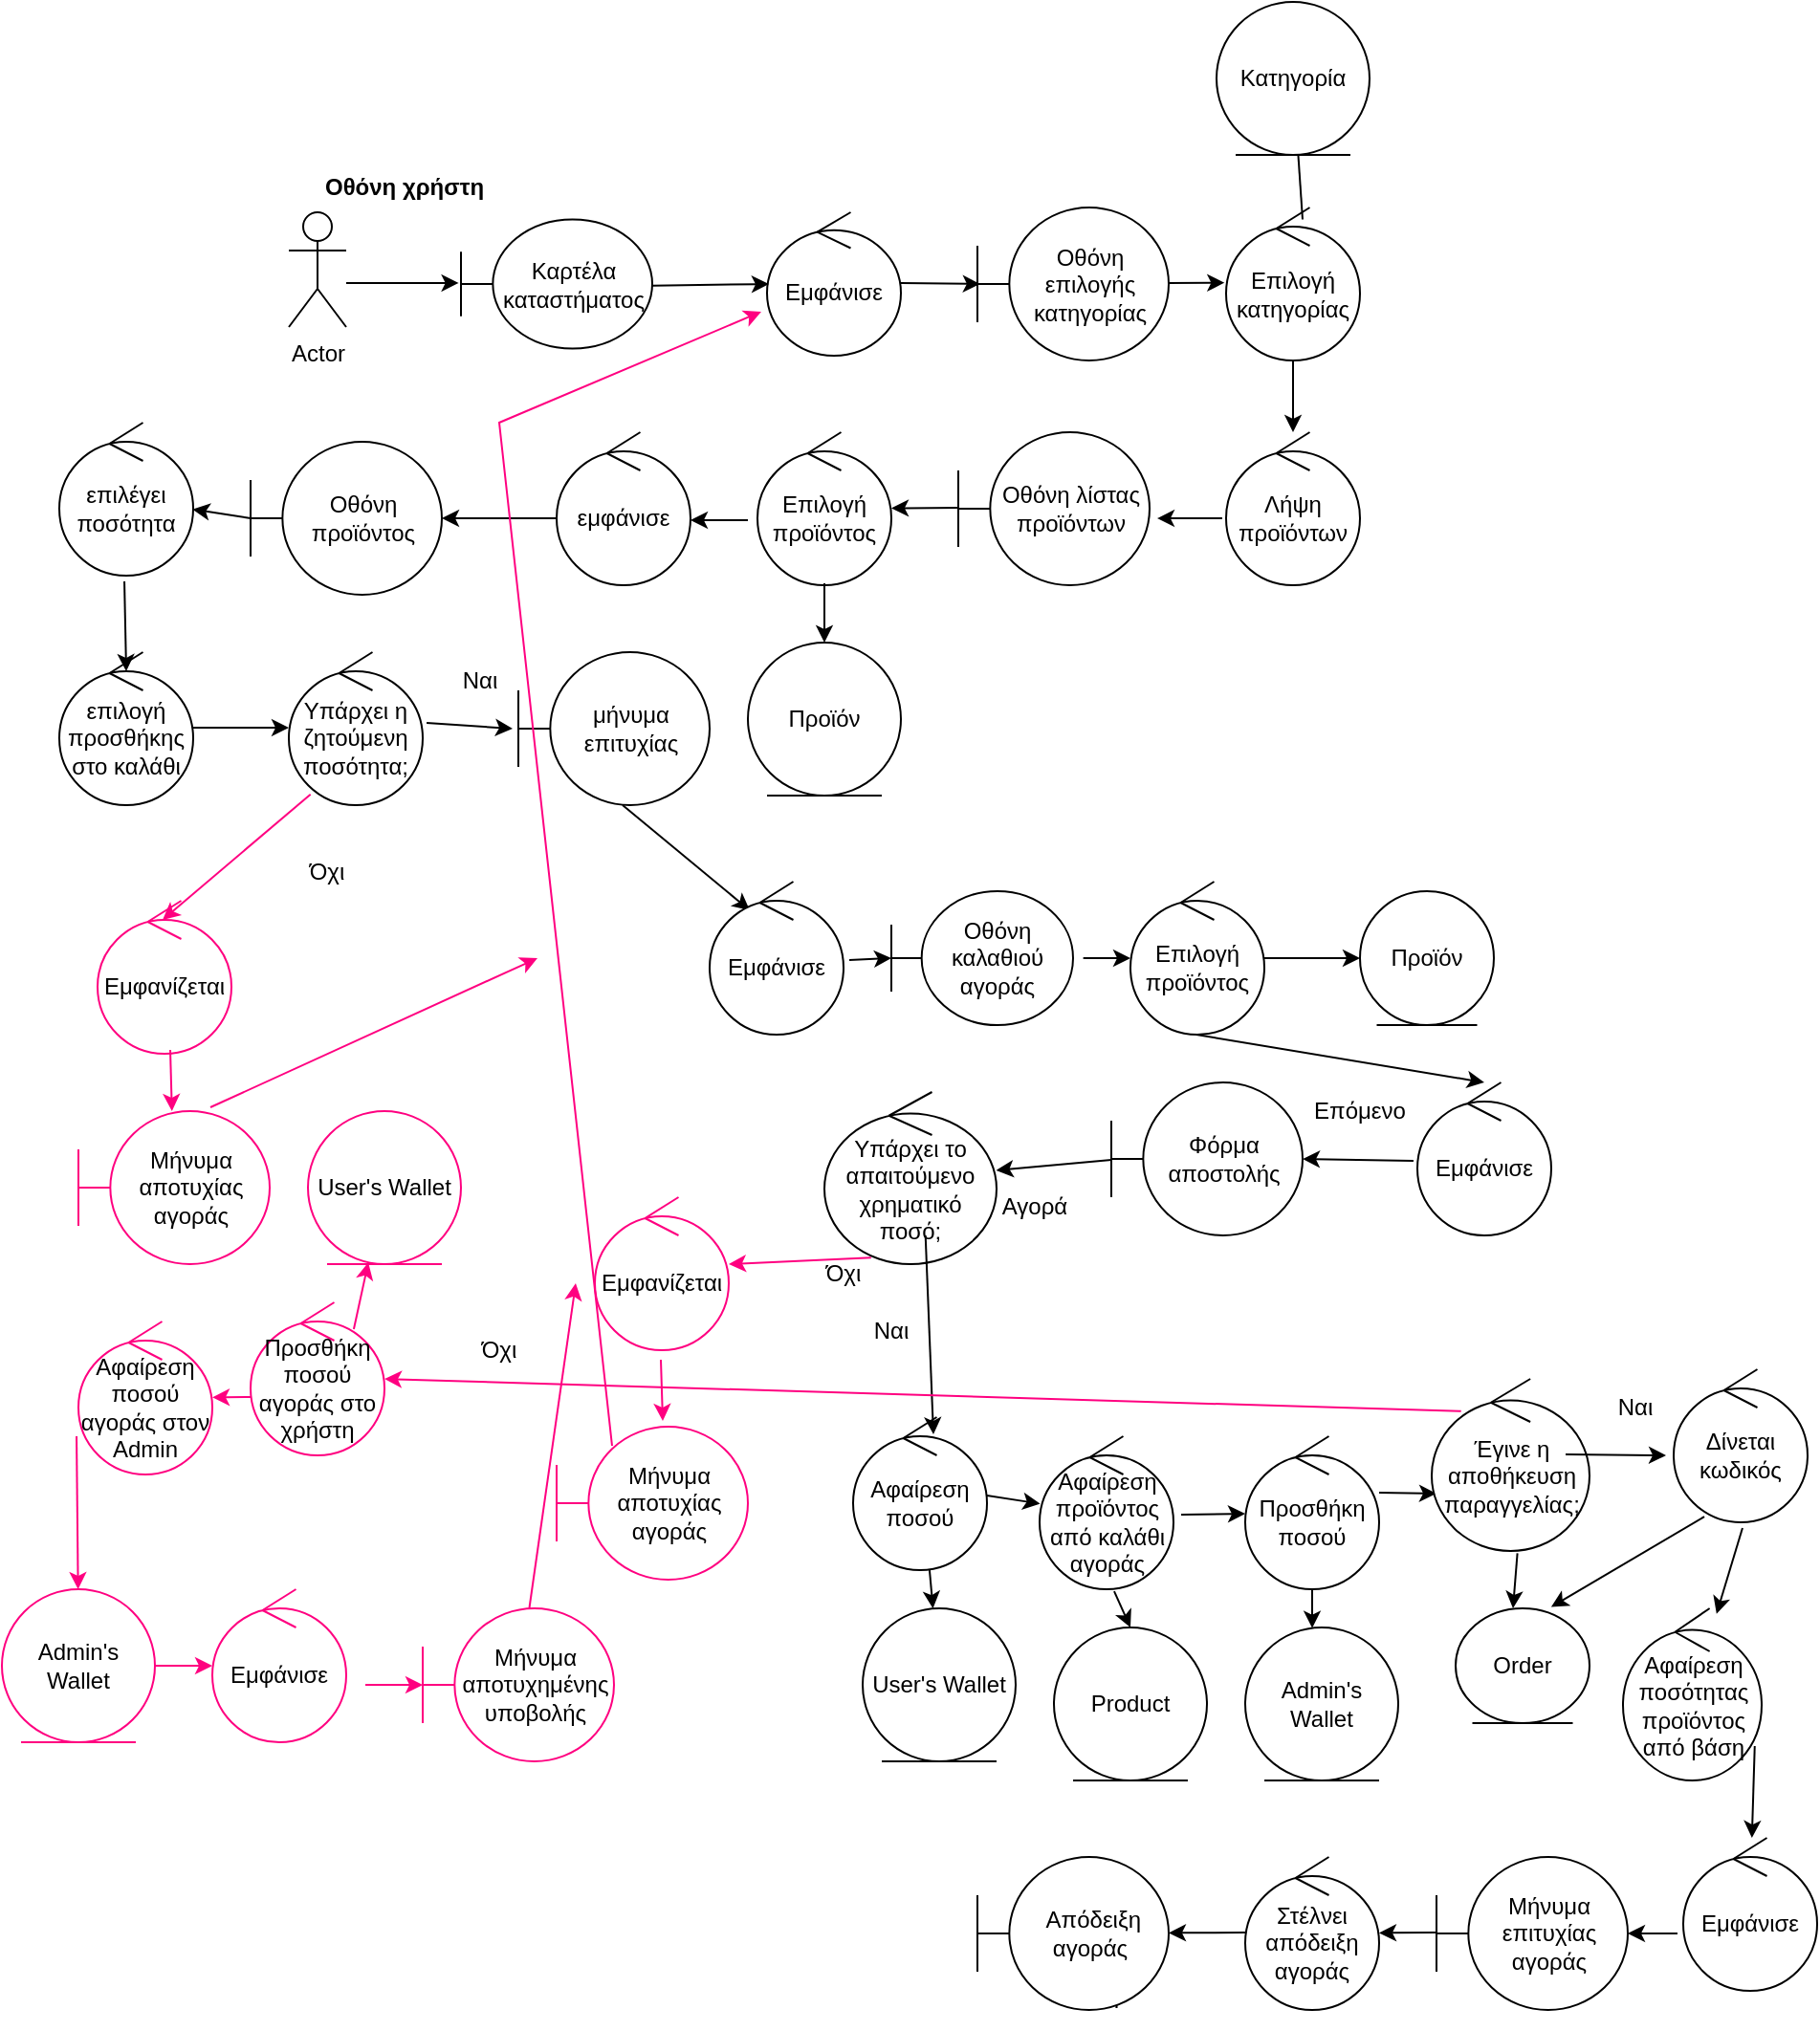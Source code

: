 <mxfile version="24.2.7" type="device">
  <diagram name="Σελίδα-1" id="iBf-Mmmy5pQXga0X2pru">
    <mxGraphModel dx="1612" dy="680" grid="1" gridSize="10" guides="1" tooltips="1" connect="1" arrows="1" fold="1" page="1" pageScale="1" pageWidth="827" pageHeight="1169" math="0" shadow="0">
      <root>
        <mxCell id="0" />
        <mxCell id="1" parent="0" />
        <mxCell id="zyJ_0umXrLE15Tcj7AAG-1" value="Actor" style="shape=umlActor;verticalLabelPosition=bottom;verticalAlign=top;html=1;outlineConnect=0;" parent="1" vertex="1">
          <mxGeometry x="10" y="130" width="30" height="60" as="geometry" />
        </mxCell>
        <mxCell id="zyJ_0umXrLE15Tcj7AAG-2" value="" style="endArrow=classic;html=1;rounded=0;entryX=-0.012;entryY=0.492;entryDx=0;entryDy=0;entryPerimeter=0;" parent="1" target="zyJ_0umXrLE15Tcj7AAG-4" edge="1">
          <mxGeometry width="50" height="50" relative="1" as="geometry">
            <mxPoint x="40" y="167" as="sourcePoint" />
            <mxPoint x="100" y="160" as="targetPoint" />
            <Array as="points" />
          </mxGeometry>
        </mxCell>
        <mxCell id="zyJ_0umXrLE15Tcj7AAG-3" value="Εμφάνισε" style="ellipse;shape=umlControl;whiteSpace=wrap;html=1;" parent="1" vertex="1">
          <mxGeometry x="260" y="130" width="70" height="75" as="geometry" />
        </mxCell>
        <mxCell id="zyJ_0umXrLE15Tcj7AAG-4" value="Καρτέλα καταστήματος" style="shape=umlBoundary;whiteSpace=wrap;html=1;" parent="1" vertex="1">
          <mxGeometry x="100" y="133.75" width="100" height="67.5" as="geometry" />
        </mxCell>
        <mxCell id="zyJ_0umXrLE15Tcj7AAG-5" value="Οθόνη χρήστη" style="text;align=center;fontStyle=1;verticalAlign=middle;spacingLeft=3;spacingRight=3;strokeColor=none;rotatable=0;points=[[0,0.5],[1,0.5]];portConstraint=eastwest;html=1;" parent="1" vertex="1">
          <mxGeometry x="30" y="104" width="80" height="26" as="geometry" />
        </mxCell>
        <mxCell id="zyJ_0umXrLE15Tcj7AAG-6" value="" style="endArrow=classic;html=1;rounded=0;exitX=1;exitY=0.513;exitDx=0;exitDy=0;exitPerimeter=0;entryX=0.014;entryY=0.5;entryDx=0;entryDy=0;entryPerimeter=0;" parent="1" source="zyJ_0umXrLE15Tcj7AAG-4" target="zyJ_0umXrLE15Tcj7AAG-3" edge="1">
          <mxGeometry width="50" height="50" relative="1" as="geometry">
            <mxPoint x="230" y="160" as="sourcePoint" />
            <mxPoint x="280" y="160" as="targetPoint" />
            <Array as="points" />
          </mxGeometry>
        </mxCell>
        <mxCell id="zyJ_0umXrLE15Tcj7AAG-9" value="" style="endArrow=classic;html=1;rounded=0;exitX=1;exitY=0.513;exitDx=0;exitDy=0;exitPerimeter=0;entryX=0.014;entryY=0.5;entryDx=0;entryDy=0;entryPerimeter=0;" parent="1" target="zyJ_0umXrLE15Tcj7AAG-10" edge="1">
          <mxGeometry width="50" height="50" relative="1" as="geometry">
            <mxPoint x="330" y="167" as="sourcePoint" />
            <mxPoint x="411" y="167" as="targetPoint" />
            <Array as="points" />
          </mxGeometry>
        </mxCell>
        <mxCell id="zyJ_0umXrLE15Tcj7AAG-10" value="Οθόνη επιλογής κατηγορίας" style="shape=umlBoundary;whiteSpace=wrap;html=1;" parent="1" vertex="1">
          <mxGeometry x="370" y="127.5" width="100" height="80" as="geometry" />
        </mxCell>
        <mxCell id="zyJ_0umXrLE15Tcj7AAG-11" value="" style="endArrow=classic;html=1;rounded=0;entryX=-0.012;entryY=0.492;entryDx=0;entryDy=0;entryPerimeter=0;" parent="1" target="zyJ_0umXrLE15Tcj7AAG-12" edge="1">
          <mxGeometry width="50" height="50" relative="1" as="geometry">
            <mxPoint x="470" y="167" as="sourcePoint" />
            <mxPoint x="529" y="167" as="targetPoint" />
            <Array as="points" />
          </mxGeometry>
        </mxCell>
        <mxCell id="zyJ_0umXrLE15Tcj7AAG-12" value="Επιλογή κατηγορίας" style="ellipse;shape=umlControl;whiteSpace=wrap;html=1;" parent="1" vertex="1">
          <mxGeometry x="500" y="127.5" width="70" height="80" as="geometry" />
        </mxCell>
        <mxCell id="zyJ_0umXrLE15Tcj7AAG-14" value="" style="endArrow=classic;html=1;rounded=0;exitX=0.5;exitY=1.006;exitDx=0;exitDy=0;exitPerimeter=0;" parent="1" source="zyJ_0umXrLE15Tcj7AAG-12" target="zyJ_0umXrLE15Tcj7AAG-15" edge="1">
          <mxGeometry width="50" height="50" relative="1" as="geometry">
            <mxPoint x="600" y="220" as="sourcePoint" />
            <mxPoint x="535" y="260" as="targetPoint" />
            <Array as="points" />
          </mxGeometry>
        </mxCell>
        <mxCell id="zyJ_0umXrLE15Tcj7AAG-15" value="Λήψη προϊόντων" style="ellipse;shape=umlControl;whiteSpace=wrap;html=1;" parent="1" vertex="1">
          <mxGeometry x="500" y="245" width="70" height="80" as="geometry" />
        </mxCell>
        <mxCell id="zyJ_0umXrLE15Tcj7AAG-16" value="Οθόνη λίστας προϊόντων" style="shape=umlBoundary;whiteSpace=wrap;html=1;" parent="1" vertex="1">
          <mxGeometry x="360" y="245" width="100" height="80" as="geometry" />
        </mxCell>
        <mxCell id="zyJ_0umXrLE15Tcj7AAG-17" value="" style="endArrow=classic;html=1;rounded=0;entryX=1.04;entryY=0.563;entryDx=0;entryDy=0;entryPerimeter=0;exitX=-0.029;exitY=0.563;exitDx=0;exitDy=0;exitPerimeter=0;" parent="1" source="zyJ_0umXrLE15Tcj7AAG-15" target="zyJ_0umXrLE15Tcj7AAG-16" edge="1">
          <mxGeometry width="50" height="50" relative="1" as="geometry">
            <mxPoint x="470" y="290" as="sourcePoint" />
            <mxPoint x="499" y="290" as="targetPoint" />
            <Array as="points" />
          </mxGeometry>
        </mxCell>
        <mxCell id="zyJ_0umXrLE15Tcj7AAG-18" value="" style="endArrow=classic;html=1;rounded=0;exitX=1;exitY=0.513;exitDx=0;exitDy=0;exitPerimeter=0;" parent="1" target="zyJ_0umXrLE15Tcj7AAG-19" edge="1">
          <mxGeometry width="50" height="50" relative="1" as="geometry">
            <mxPoint x="360" y="284.5" as="sourcePoint" />
            <mxPoint x="290" y="285" as="targetPoint" />
            <Array as="points" />
          </mxGeometry>
        </mxCell>
        <mxCell id="zyJ_0umXrLE15Tcj7AAG-19" value="Επιλογή προϊόντος" style="ellipse;shape=umlControl;whiteSpace=wrap;html=1;" parent="1" vertex="1">
          <mxGeometry x="255" y="245" width="70" height="80" as="geometry" />
        </mxCell>
        <mxCell id="zyJ_0umXrLE15Tcj7AAG-20" value="εμφάνισε" style="ellipse;shape=umlControl;whiteSpace=wrap;html=1;" parent="1" vertex="1">
          <mxGeometry x="150" y="245" width="70" height="80" as="geometry" />
        </mxCell>
        <mxCell id="zyJ_0umXrLE15Tcj7AAG-21" value="" style="endArrow=classic;html=1;rounded=0;" parent="1" edge="1">
          <mxGeometry width="50" height="50" relative="1" as="geometry">
            <mxPoint x="250" y="291" as="sourcePoint" />
            <mxPoint x="220" y="291" as="targetPoint" />
            <Array as="points" />
          </mxGeometry>
        </mxCell>
        <mxCell id="zyJ_0umXrLE15Tcj7AAG-22" value="" style="endArrow=classic;html=1;rounded=0;" parent="1" target="zyJ_0umXrLE15Tcj7AAG-23" edge="1">
          <mxGeometry width="50" height="50" relative="1" as="geometry">
            <mxPoint x="150" y="290" as="sourcePoint" />
            <mxPoint x="120" y="290" as="targetPoint" />
            <Array as="points" />
          </mxGeometry>
        </mxCell>
        <mxCell id="zyJ_0umXrLE15Tcj7AAG-23" value="Οθόνη προϊόντος" style="shape=umlBoundary;whiteSpace=wrap;html=1;" parent="1" vertex="1">
          <mxGeometry x="-10" y="250" width="100" height="80" as="geometry" />
        </mxCell>
        <mxCell id="zyJ_0umXrLE15Tcj7AAG-24" value="Προϊόν" style="ellipse;shape=umlEntity;whiteSpace=wrap;html=1;" parent="1" vertex="1">
          <mxGeometry x="250" y="355" width="80" height="80" as="geometry" />
        </mxCell>
        <mxCell id="zyJ_0umXrLE15Tcj7AAG-25" value="" style="endArrow=classic;html=1;rounded=0;exitX=0.5;exitY=0.988;exitDx=0;exitDy=0;exitPerimeter=0;entryX=0.5;entryY=0;entryDx=0;entryDy=0;" parent="1" source="zyJ_0umXrLE15Tcj7AAG-19" target="zyJ_0umXrLE15Tcj7AAG-24" edge="1">
          <mxGeometry width="50" height="50" relative="1" as="geometry">
            <mxPoint x="240" y="340" as="sourcePoint" />
            <mxPoint x="180" y="340" as="targetPoint" />
            <Array as="points" />
          </mxGeometry>
        </mxCell>
        <mxCell id="zyJ_0umXrLE15Tcj7AAG-26" value="" style="endArrow=classic;html=1;rounded=0;" parent="1" target="zyJ_0umXrLE15Tcj7AAG-27" edge="1">
          <mxGeometry width="50" height="50" relative="1" as="geometry">
            <mxPoint x="-10" y="290" as="sourcePoint" />
            <mxPoint x="-60" y="287" as="targetPoint" />
            <Array as="points" />
          </mxGeometry>
        </mxCell>
        <mxCell id="zyJ_0umXrLE15Tcj7AAG-27" value="επιλέγει ποσότητα" style="ellipse;shape=umlControl;whiteSpace=wrap;html=1;" parent="1" vertex="1">
          <mxGeometry x="-110" y="240" width="70" height="80" as="geometry" />
        </mxCell>
        <mxCell id="zyJ_0umXrLE15Tcj7AAG-28" value="" style="endArrow=classic;html=1;rounded=0;exitX=0.486;exitY=1.038;exitDx=0;exitDy=0;exitPerimeter=0;" parent="1" source="zyJ_0umXrLE15Tcj7AAG-27" edge="1">
          <mxGeometry width="50" height="50" relative="1" as="geometry">
            <mxPoint x="-100" y="400" as="sourcePoint" />
            <mxPoint x="-75" y="370" as="targetPoint" />
            <Array as="points" />
          </mxGeometry>
        </mxCell>
        <mxCell id="zyJ_0umXrLE15Tcj7AAG-30" value="" style="endArrow=classic;html=1;rounded=0;entryX=-0.012;entryY=0.492;entryDx=0;entryDy=0;entryPerimeter=0;" parent="1" edge="1">
          <mxGeometry width="50" height="50" relative="1" as="geometry">
            <mxPoint x="-49" y="399.5" as="sourcePoint" />
            <mxPoint x="10" y="399.5" as="targetPoint" />
            <Array as="points">
              <mxPoint x="-19" y="399.5" />
            </Array>
          </mxGeometry>
        </mxCell>
        <mxCell id="zyJ_0umXrLE15Tcj7AAG-31" value="Ναι" style="text;html=1;align=center;verticalAlign=middle;whiteSpace=wrap;rounded=0;" parent="1" vertex="1">
          <mxGeometry x="80" y="360" width="60" height="30" as="geometry" />
        </mxCell>
        <mxCell id="zyJ_0umXrLE15Tcj7AAG-33" value="" style="endArrow=classic;html=1;rounded=0;exitX=1.029;exitY=0.525;exitDx=0;exitDy=0;exitPerimeter=0;entryX=-0.03;entryY=0.5;entryDx=0;entryDy=0;entryPerimeter=0;" parent="1" target="zyJ_0umXrLE15Tcj7AAG-34" edge="1">
          <mxGeometry width="50" height="50" relative="1" as="geometry">
            <mxPoint x="82.03" y="397" as="sourcePoint" />
            <mxPoint x="130" y="395" as="targetPoint" />
            <Array as="points" />
          </mxGeometry>
        </mxCell>
        <mxCell id="zyJ_0umXrLE15Tcj7AAG-34" value="μήνυμα επιτυχίας" style="shape=umlBoundary;whiteSpace=wrap;html=1;" parent="1" vertex="1">
          <mxGeometry x="130" y="360" width="100" height="80" as="geometry" />
        </mxCell>
        <mxCell id="zyJ_0umXrLE15Tcj7AAG-35" value="" style="endArrow=classic;html=1;rounded=0;exitX=0.5;exitY=1.006;exitDx=0;exitDy=0;exitPerimeter=0;entryX=0.3;entryY=0.188;entryDx=0;entryDy=0;entryPerimeter=0;" parent="1" target="zyJ_0umXrLE15Tcj7AAG-36" edge="1">
          <mxGeometry width="50" height="50" relative="1" as="geometry">
            <mxPoint x="184.5" y="440" as="sourcePoint" />
            <mxPoint x="185" y="490" as="targetPoint" />
            <Array as="points" />
          </mxGeometry>
        </mxCell>
        <mxCell id="zyJ_0umXrLE15Tcj7AAG-36" value="Εμφάνισε" style="ellipse;shape=umlControl;whiteSpace=wrap;html=1;" parent="1" vertex="1">
          <mxGeometry x="230" y="480" width="70" height="80" as="geometry" />
        </mxCell>
        <mxCell id="zyJ_0umXrLE15Tcj7AAG-37" value="" style="endArrow=classic;html=1;rounded=0;exitX=1.043;exitY=0.513;exitDx=0;exitDy=0;exitPerimeter=0;" parent="1" source="zyJ_0umXrLE15Tcj7AAG-36" edge="1">
          <mxGeometry width="50" height="50" relative="1" as="geometry">
            <mxPoint x="365" y="520" as="sourcePoint" />
            <mxPoint x="325" y="520" as="targetPoint" />
            <Array as="points" />
          </mxGeometry>
        </mxCell>
        <mxCell id="zyJ_0umXrLE15Tcj7AAG-38" value="Οθόνη καλαθιού αγοράς" style="shape=umlBoundary;whiteSpace=wrap;html=1;" parent="1" vertex="1">
          <mxGeometry x="325" y="485" width="95" height="70" as="geometry" />
        </mxCell>
        <mxCell id="zyJ_0umXrLE15Tcj7AAG-39" value="" style="endArrow=classic;html=1;rounded=0;exitX=1.056;exitY=0.5;exitDx=0;exitDy=0;exitPerimeter=0;" parent="1" source="zyJ_0umXrLE15Tcj7AAG-38" edge="1">
          <mxGeometry width="50" height="50" relative="1" as="geometry">
            <mxPoint x="480" y="500" as="sourcePoint" />
            <mxPoint x="450" y="520" as="targetPoint" />
            <Array as="points" />
          </mxGeometry>
        </mxCell>
        <mxCell id="zyJ_0umXrLE15Tcj7AAG-40" value="Επιλογή προϊόντος" style="ellipse;shape=umlControl;whiteSpace=wrap;html=1;" parent="1" vertex="1">
          <mxGeometry x="450" y="480" width="70" height="80" as="geometry" />
        </mxCell>
        <mxCell id="zyJ_0umXrLE15Tcj7AAG-41" value="" style="endArrow=classic;html=1;rounded=0;exitX=1;exitY=0.5;exitDx=0;exitDy=0;exitPerimeter=0;entryX=0;entryY=0.5;entryDx=0;entryDy=0;" parent="1" source="zyJ_0umXrLE15Tcj7AAG-40" target="zyJ_0umXrLE15Tcj7AAG-42" edge="1">
          <mxGeometry width="50" height="50" relative="1" as="geometry">
            <mxPoint x="-90" y="570" as="sourcePoint" />
            <mxPoint x="-80" y="630" as="targetPoint" />
            <Array as="points" />
          </mxGeometry>
        </mxCell>
        <mxCell id="zyJ_0umXrLE15Tcj7AAG-42" value="Προϊόν" style="ellipse;shape=umlEntity;whiteSpace=wrap;html=1;" parent="1" vertex="1">
          <mxGeometry x="570" y="485" width="70" height="70" as="geometry" />
        </mxCell>
        <mxCell id="zyJ_0umXrLE15Tcj7AAG-43" value="" style="endArrow=classic;html=1;rounded=0;exitX=0.5;exitY=0.988;exitDx=0;exitDy=0;exitPerimeter=0;entryX=0.5;entryY=0;entryDx=0;entryDy=0;" parent="1" target="zyJ_0umXrLE15Tcj7AAG-44" edge="1">
          <mxGeometry width="50" height="50" relative="1" as="geometry">
            <mxPoint x="484.5" y="560" as="sourcePoint" />
            <mxPoint x="484.5" y="591" as="targetPoint" />
            <Array as="points" />
          </mxGeometry>
        </mxCell>
        <mxCell id="zyJ_0umXrLE15Tcj7AAG-44" value="Εμφάνισε" style="ellipse;shape=umlControl;whiteSpace=wrap;html=1;" parent="1" vertex="1">
          <mxGeometry x="600" y="585" width="70" height="80" as="geometry" />
        </mxCell>
        <mxCell id="zyJ_0umXrLE15Tcj7AAG-45" value="" style="endArrow=classic;html=1;rounded=0;exitX=-0.029;exitY=0.513;exitDx=0;exitDy=0;exitPerimeter=0;" parent="1" source="zyJ_0umXrLE15Tcj7AAG-44" edge="1">
          <mxGeometry width="50" height="50" relative="1" as="geometry">
            <mxPoint x="630" y="690" as="sourcePoint" />
            <mxPoint x="540" y="625" as="targetPoint" />
            <Array as="points" />
          </mxGeometry>
        </mxCell>
        <mxCell id="zyJ_0umXrLE15Tcj7AAG-46" value="Φόρμα αποστολής" style="shape=umlBoundary;whiteSpace=wrap;html=1;" parent="1" vertex="1">
          <mxGeometry x="440" y="585" width="100" height="80" as="geometry" />
        </mxCell>
        <mxCell id="zyJ_0umXrLE15Tcj7AAG-47" value="Επόμενο" style="text;html=1;align=center;verticalAlign=middle;whiteSpace=wrap;rounded=0;" parent="1" vertex="1">
          <mxGeometry x="540" y="585" width="60" height="30" as="geometry" />
        </mxCell>
        <mxCell id="zyJ_0umXrLE15Tcj7AAG-48" value="Αγορά" style="text;html=1;align=center;verticalAlign=middle;whiteSpace=wrap;rounded=0;" parent="1" vertex="1">
          <mxGeometry x="370" y="635" width="60" height="30" as="geometry" />
        </mxCell>
        <mxCell id="zyJ_0umXrLE15Tcj7AAG-49" value="" style="endArrow=classic;html=1;rounded=0;exitX=-0.029;exitY=0.513;exitDx=0;exitDy=0;exitPerimeter=0;" parent="1" target="zyJ_0umXrLE15Tcj7AAG-50" edge="1">
          <mxGeometry width="50" height="50" relative="1" as="geometry">
            <mxPoint x="440" y="625.5" as="sourcePoint" />
            <mxPoint x="382" y="624.5" as="targetPoint" />
            <Array as="points" />
          </mxGeometry>
        </mxCell>
        <mxCell id="zyJ_0umXrLE15Tcj7AAG-50" value="Υπάρχει το απαιτούμενο χρηματικό ποσό;" style="ellipse;shape=umlControl;whiteSpace=wrap;html=1;" parent="1" vertex="1">
          <mxGeometry x="290" y="590" width="90" height="90" as="geometry" />
        </mxCell>
        <mxCell id="zyJ_0umXrLE15Tcj7AAG-51" value="" style="endArrow=classic;html=1;rounded=0;entryX=0.6;entryY=0.113;entryDx=0;entryDy=0;entryPerimeter=0;exitX=0.743;exitY=0.988;exitDx=0;exitDy=0;exitPerimeter=0;" parent="1" target="zyJ_0umXrLE15Tcj7AAG-53" edge="1">
          <mxGeometry width="50" height="50" relative="1" as="geometry">
            <mxPoint x="342.85" y="665" as="sourcePoint" />
            <mxPoint x="400.0" y="770.32" as="targetPoint" />
            <Array as="points" />
          </mxGeometry>
        </mxCell>
        <mxCell id="zyJ_0umXrLE15Tcj7AAG-52" value="Ναι" style="text;html=1;align=center;verticalAlign=middle;whiteSpace=wrap;rounded=0;" parent="1" vertex="1">
          <mxGeometry x="295" y="700" width="60" height="30" as="geometry" />
        </mxCell>
        <mxCell id="zyJ_0umXrLE15Tcj7AAG-53" value="Αφαίρεση ποσού" style="ellipse;shape=umlControl;whiteSpace=wrap;html=1;" parent="1" vertex="1">
          <mxGeometry x="305" y="760" width="70" height="80" as="geometry" />
        </mxCell>
        <mxCell id="zyJ_0umXrLE15Tcj7AAG-54" value="" style="endArrow=classic;html=1;rounded=0;exitX=0.571;exitY=1;exitDx=0;exitDy=0;exitPerimeter=0;" parent="1" source="zyJ_0umXrLE15Tcj7AAG-53" edge="1">
          <mxGeometry width="50" height="50" relative="1" as="geometry">
            <mxPoint x="290" y="850" as="sourcePoint" />
            <mxPoint x="346.776" y="860.039" as="targetPoint" />
            <Array as="points" />
          </mxGeometry>
        </mxCell>
        <mxCell id="zyJ_0umXrLE15Tcj7AAG-55" value="User&#39;s Wallet" style="ellipse;shape=umlEntity;whiteSpace=wrap;html=1;" parent="1" vertex="1">
          <mxGeometry x="310" y="860" width="80" height="80" as="geometry" />
        </mxCell>
        <mxCell id="zyJ_0umXrLE15Tcj7AAG-56" value="" style="endArrow=classic;html=1;rounded=0;exitX=1;exitY=0.513;exitDx=0;exitDy=0;exitPerimeter=0;" parent="1" source="zyJ_0umXrLE15Tcj7AAG-53" target="zyJ_0umXrLE15Tcj7AAG-57" edge="1">
          <mxGeometry width="50" height="50" relative="1" as="geometry">
            <mxPoint x="410" y="890" as="sourcePoint" />
            <mxPoint x="430" y="771" as="targetPoint" />
            <Array as="points" />
          </mxGeometry>
        </mxCell>
        <mxCell id="zyJ_0umXrLE15Tcj7AAG-57" value="Αφαίρεση προϊόντος από καλάθι αγοράς" style="ellipse;shape=umlControl;whiteSpace=wrap;html=1;" parent="1" vertex="1">
          <mxGeometry x="402.5" y="770" width="70" height="80" as="geometry" />
        </mxCell>
        <mxCell id="zyJ_0umXrLE15Tcj7AAG-58" value="" style="endArrow=classic;html=1;rounded=0;exitX=0.557;exitY=1.013;exitDx=0;exitDy=0;exitPerimeter=0;" parent="1" source="zyJ_0umXrLE15Tcj7AAG-57" edge="1">
          <mxGeometry width="50" height="50" relative="1" as="geometry">
            <mxPoint x="440" y="880" as="sourcePoint" />
            <mxPoint x="450" y="870" as="targetPoint" />
            <Array as="points" />
          </mxGeometry>
        </mxCell>
        <mxCell id="zyJ_0umXrLE15Tcj7AAG-59" value="Product" style="ellipse;shape=umlEntity;whiteSpace=wrap;html=1;" parent="1" vertex="1">
          <mxGeometry x="410" y="870" width="80" height="80" as="geometry" />
        </mxCell>
        <mxCell id="zyJ_0umXrLE15Tcj7AAG-60" value="" style="endArrow=classic;html=1;rounded=0;exitX=1.057;exitY=0.513;exitDx=0;exitDy=0;exitPerimeter=0;" parent="1" source="zyJ_0umXrLE15Tcj7AAG-57" target="zyJ_0umXrLE15Tcj7AAG-62" edge="1">
          <mxGeometry width="50" height="50" relative="1" as="geometry">
            <mxPoint x="480" y="769.5" as="sourcePoint" />
            <mxPoint x="510" y="769.5" as="targetPoint" />
            <Array as="points" />
          </mxGeometry>
        </mxCell>
        <mxCell id="zyJ_0umXrLE15Tcj7AAG-61" value="" style="edgeStyle=orthogonalEdgeStyle;rounded=0;orthogonalLoop=1;jettySize=auto;html=1;" parent="1" source="zyJ_0umXrLE15Tcj7AAG-62" target="zyJ_0umXrLE15Tcj7AAG-63" edge="1">
          <mxGeometry relative="1" as="geometry">
            <Array as="points">
              <mxPoint x="545" y="870" />
              <mxPoint x="545" y="870" />
            </Array>
          </mxGeometry>
        </mxCell>
        <mxCell id="zyJ_0umXrLE15Tcj7AAG-62" value="Προσθήκη ποσού" style="ellipse;shape=umlControl;whiteSpace=wrap;html=1;" parent="1" vertex="1">
          <mxGeometry x="510" y="770" width="70" height="80" as="geometry" />
        </mxCell>
        <mxCell id="zyJ_0umXrLE15Tcj7AAG-63" value="Admin&#39;s Wallet" style="ellipse;shape=umlEntity;whiteSpace=wrap;html=1;" parent="1" vertex="1">
          <mxGeometry x="510" y="870" width="80" height="80" as="geometry" />
        </mxCell>
        <mxCell id="zyJ_0umXrLE15Tcj7AAG-64" value="" style="endArrow=classic;html=1;rounded=0;exitX=1;exitY=0.513;exitDx=0;exitDy=0;exitPerimeter=0;" parent="1" edge="1">
          <mxGeometry width="50" height="50" relative="1" as="geometry">
            <mxPoint x="580" y="799.5" as="sourcePoint" />
            <mxPoint x="610" y="800" as="targetPoint" />
            <Array as="points" />
          </mxGeometry>
        </mxCell>
        <mxCell id="zyJ_0umXrLE15Tcj7AAG-65" value="Έγινε η αποθήκευση παραγγελίας;" style="ellipse;shape=umlControl;whiteSpace=wrap;html=1;" parent="1" vertex="1">
          <mxGeometry x="607.5" y="740" width="82.5" height="90" as="geometry" />
        </mxCell>
        <mxCell id="zyJ_0umXrLE15Tcj7AAG-66" value="" style="endArrow=classic;html=1;rounded=0;exitX=0.543;exitY=1.013;exitDx=0;exitDy=0;exitPerimeter=0;" parent="1" source="zyJ_0umXrLE15Tcj7AAG-65" edge="1">
          <mxGeometry width="50" height="50" relative="1" as="geometry">
            <mxPoint x="650" y="820" as="sourcePoint" />
            <mxPoint x="650" y="860" as="targetPoint" />
            <Array as="points" />
          </mxGeometry>
        </mxCell>
        <mxCell id="zyJ_0umXrLE15Tcj7AAG-67" value="Order" style="ellipse;shape=umlEntity;whiteSpace=wrap;html=1;" parent="1" vertex="1">
          <mxGeometry x="620" y="860" width="70" height="60" as="geometry" />
        </mxCell>
        <mxCell id="zyJ_0umXrLE15Tcj7AAG-68" value="Δίνεται κωδικός" style="ellipse;shape=umlControl;whiteSpace=wrap;html=1;" parent="1" vertex="1">
          <mxGeometry x="734" y="735" width="70" height="80" as="geometry" />
        </mxCell>
        <mxCell id="zyJ_0umXrLE15Tcj7AAG-69" value="" style="endArrow=classic;html=1;rounded=0;exitX=0.229;exitY=0.963;exitDx=0;exitDy=0;exitPerimeter=0;entryX=0.713;entryY=-0.012;entryDx=0;entryDy=0;entryPerimeter=0;" parent="1" source="zyJ_0umXrLE15Tcj7AAG-68" target="zyJ_0umXrLE15Tcj7AAG-67" edge="1">
          <mxGeometry width="50" height="50" relative="1" as="geometry">
            <mxPoint x="730" y="830" as="sourcePoint" />
            <mxPoint x="742.056" y="860.002" as="targetPoint" />
            <Array as="points" />
          </mxGeometry>
        </mxCell>
        <mxCell id="zyJ_0umXrLE15Tcj7AAG-70" value="Ναι" style="text;html=1;align=center;verticalAlign=middle;whiteSpace=wrap;rounded=0;" parent="1" vertex="1">
          <mxGeometry x="684" y="740" width="60" height="30" as="geometry" />
        </mxCell>
        <mxCell id="zyJ_0umXrLE15Tcj7AAG-71" value="" style="endArrow=classic;html=1;rounded=0;exitX=0.514;exitY=1.038;exitDx=0;exitDy=0;exitPerimeter=0;" parent="1" source="zyJ_0umXrLE15Tcj7AAG-68" target="zyJ_0umXrLE15Tcj7AAG-72" edge="1">
          <mxGeometry width="50" height="50" relative="1" as="geometry">
            <mxPoint x="740" y="850" as="sourcePoint" />
            <mxPoint x="740" y="860" as="targetPoint" />
            <Array as="points" />
          </mxGeometry>
        </mxCell>
        <mxCell id="zyJ_0umXrLE15Tcj7AAG-72" value="Αφαίρεση ποσότητας προϊόντος από βάση" style="ellipse;shape=umlControl;whiteSpace=wrap;html=1;" parent="1" vertex="1">
          <mxGeometry x="707.5" y="860" width="72.5" height="90" as="geometry" />
        </mxCell>
        <mxCell id="zyJ_0umXrLE15Tcj7AAG-73" value="" style="endArrow=classic;html=1;rounded=0;exitX=0.95;exitY=0.8;exitDx=0;exitDy=0;exitPerimeter=0;" parent="1" source="zyJ_0umXrLE15Tcj7AAG-72" target="zyJ_0umXrLE15Tcj7AAG-74" edge="1">
          <mxGeometry width="50" height="50" relative="1" as="geometry">
            <mxPoint x="740" y="1030" as="sourcePoint" />
            <mxPoint x="774" y="1020" as="targetPoint" />
            <Array as="points" />
          </mxGeometry>
        </mxCell>
        <mxCell id="zyJ_0umXrLE15Tcj7AAG-74" value="Εμφάνισε" style="ellipse;shape=umlControl;whiteSpace=wrap;html=1;" parent="1" vertex="1">
          <mxGeometry x="739" y="980" width="70" height="80" as="geometry" />
        </mxCell>
        <mxCell id="zyJ_0umXrLE15Tcj7AAG-75" value="" style="endArrow=classic;html=1;rounded=0;exitX=-0.043;exitY=0.625;exitDx=0;exitDy=0;exitPerimeter=0;" parent="1" source="zyJ_0umXrLE15Tcj7AAG-74" edge="1">
          <mxGeometry width="50" height="50" relative="1" as="geometry">
            <mxPoint x="680" y="1040" as="sourcePoint" />
            <mxPoint x="710" y="1030" as="targetPoint" />
            <Array as="points" />
          </mxGeometry>
        </mxCell>
        <mxCell id="zyJ_0umXrLE15Tcj7AAG-76" value="Μήνυμα επιτυχίας αγοράς" style="shape=umlBoundary;whiteSpace=wrap;html=1;" parent="1" vertex="1">
          <mxGeometry x="610" y="990" width="100" height="80" as="geometry" />
        </mxCell>
        <mxCell id="zyJ_0umXrLE15Tcj7AAG-77" value="" style="endArrow=classic;html=1;rounded=0;exitX=-0.043;exitY=0.625;exitDx=0;exitDy=0;exitPerimeter=0;" parent="1" target="zyJ_0umXrLE15Tcj7AAG-78" edge="1">
          <mxGeometry width="50" height="50" relative="1" as="geometry">
            <mxPoint x="610" y="1029.5" as="sourcePoint" />
            <mxPoint x="584" y="1029.5" as="targetPoint" />
            <Array as="points" />
          </mxGeometry>
        </mxCell>
        <mxCell id="zyJ_0umXrLE15Tcj7AAG-78" value="Στέλνει απόδειξη αγοράς" style="ellipse;shape=umlControl;whiteSpace=wrap;html=1;" parent="1" vertex="1">
          <mxGeometry x="510" y="990" width="70" height="80" as="geometry" />
        </mxCell>
        <mxCell id="zyJ_0umXrLE15Tcj7AAG-79" value="Order" style="text;html=1;align=center;verticalAlign=middle;whiteSpace=wrap;rounded=0;" parent="1" vertex="1">
          <mxGeometry x="400" y="1050" width="60" height="30" as="geometry" />
        </mxCell>
        <mxCell id="zyJ_0umXrLE15Tcj7AAG-80" value="" style="endArrow=classic;html=1;rounded=0;exitX=-0.043;exitY=0.625;exitDx=0;exitDy=0;exitPerimeter=0;" parent="1" target="zyJ_0umXrLE15Tcj7AAG-81" edge="1">
          <mxGeometry width="50" height="50" relative="1" as="geometry">
            <mxPoint x="510" y="1029.5" as="sourcePoint" />
            <mxPoint x="480" y="1030" as="targetPoint" />
            <Array as="points" />
          </mxGeometry>
        </mxCell>
        <mxCell id="zyJ_0umXrLE15Tcj7AAG-81" value="&amp;nbsp;Απόδειξη αγοράς" style="shape=umlBoundary;whiteSpace=wrap;html=1;" parent="1" vertex="1">
          <mxGeometry x="370" y="990" width="100" height="80" as="geometry" />
        </mxCell>
        <mxCell id="zyJ_0umXrLE15Tcj7AAG-82" value="" style="endArrow=classic;html=1;rounded=0;exitX=0.162;exitY=0.929;exitDx=0;exitDy=0;exitPerimeter=0;strokeColor=#FF0080;" parent="1" source="gBUgieI7DgrWP3UvU2Cn-5" edge="1">
          <mxGeometry width="50" height="50" relative="1" as="geometry">
            <mxPoint x="-46.02" y="442" as="sourcePoint" />
            <mxPoint x="-56" y="500" as="targetPoint" />
            <Array as="points" />
          </mxGeometry>
        </mxCell>
        <mxCell id="zyJ_0umXrLE15Tcj7AAG-83" value="Όχι" style="text;html=1;align=center;verticalAlign=middle;whiteSpace=wrap;rounded=0;" parent="1" vertex="1">
          <mxGeometry y="460" width="60" height="30" as="geometry" />
        </mxCell>
        <mxCell id="zyJ_0umXrLE15Tcj7AAG-84" value="Εμφανίζεται" style="ellipse;shape=umlControl;whiteSpace=wrap;html=1;strokeColor=#FF0080;" parent="1" vertex="1">
          <mxGeometry x="-90" y="490" width="70" height="80" as="geometry" />
        </mxCell>
        <mxCell id="zyJ_0umXrLE15Tcj7AAG-85" value="" style="endArrow=classic;html=1;rounded=0;exitX=0.543;exitY=0.975;exitDx=0;exitDy=0;exitPerimeter=0;strokeColor=#FF0080;" parent="1" source="zyJ_0umXrLE15Tcj7AAG-84" target="zyJ_0umXrLE15Tcj7AAG-86" edge="1">
          <mxGeometry width="50" height="50" relative="1" as="geometry">
            <mxPoint x="-55.5" y="567" as="sourcePoint" />
            <mxPoint x="-52" y="610" as="targetPoint" />
            <Array as="points" />
          </mxGeometry>
        </mxCell>
        <mxCell id="zyJ_0umXrLE15Tcj7AAG-86" value="Μήνυμα αποτυχίας αγοράς" style="shape=umlBoundary;whiteSpace=wrap;html=1;strokeColor=#FF0080;" parent="1" vertex="1">
          <mxGeometry x="-100" y="600" width="100" height="80" as="geometry" />
        </mxCell>
        <mxCell id="zyJ_0umXrLE15Tcj7AAG-87" value="" style="endArrow=classic;html=1;rounded=0;exitX=0.271;exitY=0.963;exitDx=0;exitDy=0;exitPerimeter=0;strokeColor=#FF0080;" parent="1" source="zyJ_0umXrLE15Tcj7AAG-50" edge="1">
          <mxGeometry width="50" height="50" relative="1" as="geometry">
            <mxPoint x="180" y="730" as="sourcePoint" />
            <mxPoint x="240" y="680" as="targetPoint" />
            <Array as="points" />
          </mxGeometry>
        </mxCell>
        <mxCell id="zyJ_0umXrLE15Tcj7AAG-88" value="&lt;blockquote style=&quot;margin: 0 0 0 40px; border: none; padding: 0px;&quot;&gt;Όχι&lt;/blockquote&gt;" style="text;html=1;align=center;verticalAlign=middle;whiteSpace=wrap;rounded=0;" parent="1" vertex="1">
          <mxGeometry x="250" y="670" width="60" height="30" as="geometry" />
        </mxCell>
        <mxCell id="zyJ_0umXrLE15Tcj7AAG-89" value="Εμφανίζεται" style="ellipse;shape=umlControl;whiteSpace=wrap;html=1;strokeColor=#FF0080;" parent="1" vertex="1">
          <mxGeometry x="170" y="645" width="70" height="80" as="geometry" />
        </mxCell>
        <mxCell id="zyJ_0umXrLE15Tcj7AAG-90" value="" style="endArrow=classic;html=1;rounded=0;exitX=0.543;exitY=0.975;exitDx=0;exitDy=0;exitPerimeter=0;strokeColor=#FF0080;" parent="1" edge="1">
          <mxGeometry width="50" height="50" relative="1" as="geometry">
            <mxPoint x="204.5" y="730" as="sourcePoint" />
            <mxPoint x="205.5" y="762" as="targetPoint" />
            <Array as="points" />
          </mxGeometry>
        </mxCell>
        <mxCell id="zyJ_0umXrLE15Tcj7AAG-91" value="Μήνυμα αποτυχίας αγοράς" style="shape=umlBoundary;whiteSpace=wrap;html=1;strokeColor=#FF0080;" parent="1" vertex="1">
          <mxGeometry x="150" y="765" width="100" height="80" as="geometry" />
        </mxCell>
        <mxCell id="zyJ_0umXrLE15Tcj7AAG-92" value="" style="endArrow=classic;html=1;rounded=0;exitX=0.186;exitY=0.188;exitDx=0;exitDy=0;exitPerimeter=0;strokeColor=#FF0080;" parent="1" source="zyJ_0umXrLE15Tcj7AAG-65" edge="1">
          <mxGeometry width="50" height="50" relative="1" as="geometry">
            <mxPoint x="490" y="720" as="sourcePoint" />
            <mxPoint x="60" y="740" as="targetPoint" />
            <Array as="points" />
          </mxGeometry>
        </mxCell>
        <mxCell id="zyJ_0umXrLE15Tcj7AAG-93" value="" style="endArrow=classic;html=1;rounded=0;exitX=1;exitY=0.513;exitDx=0;exitDy=0;exitPerimeter=0;" parent="1" edge="1">
          <mxGeometry width="50" height="50" relative="1" as="geometry">
            <mxPoint x="677.5" y="779.5" as="sourcePoint" />
            <mxPoint x="730" y="780" as="targetPoint" />
            <Array as="points" />
          </mxGeometry>
        </mxCell>
        <mxCell id="zyJ_0umXrLE15Tcj7AAG-94" value="&lt;blockquote style=&quot;margin: 0 0 0 40px; border: none; padding: 0px;&quot;&gt;Όχι&lt;/blockquote&gt;" style="text;html=1;align=center;verticalAlign=middle;whiteSpace=wrap;rounded=0;" parent="1" vertex="1">
          <mxGeometry x="70" y="710" width="60" height="30" as="geometry" />
        </mxCell>
        <mxCell id="zyJ_0umXrLE15Tcj7AAG-95" value="Προσθήκη ποσού αγοράς στο χρήστη" style="ellipse;shape=umlControl;whiteSpace=wrap;html=1;strokeColor=#FF0080;" parent="1" vertex="1">
          <mxGeometry x="-10" y="700" width="70" height="80" as="geometry" />
        </mxCell>
        <mxCell id="zyJ_0umXrLE15Tcj7AAG-96" value="" style="endArrow=classic;html=1;rounded=0;exitX=0.771;exitY=0.175;exitDx=0;exitDy=0;exitPerimeter=0;strokeColor=#FF0080;" parent="1" source="zyJ_0umXrLE15Tcj7AAG-95" target="zyJ_0umXrLE15Tcj7AAG-97" edge="1">
          <mxGeometry width="50" height="50" relative="1" as="geometry">
            <mxPoint x="40" y="670" as="sourcePoint" />
            <mxPoint x="50" y="680" as="targetPoint" />
            <Array as="points" />
          </mxGeometry>
        </mxCell>
        <mxCell id="zyJ_0umXrLE15Tcj7AAG-97" value="User&#39;s Wallet" style="ellipse;shape=umlEntity;whiteSpace=wrap;html=1;strokeColor=#FF0080;" parent="1" vertex="1">
          <mxGeometry x="20" y="600" width="80" height="80" as="geometry" />
        </mxCell>
        <mxCell id="zyJ_0umXrLE15Tcj7AAG-98" value="" style="endArrow=classic;html=1;rounded=0;exitX=-0.043;exitY=0.625;exitDx=0;exitDy=0;exitPerimeter=0;strokeColor=#FF0080;" parent="1" target="zyJ_0umXrLE15Tcj7AAG-99" edge="1">
          <mxGeometry width="50" height="50" relative="1" as="geometry">
            <mxPoint x="-10" y="749.5" as="sourcePoint" />
            <mxPoint x="-50" y="750" as="targetPoint" />
            <Array as="points" />
          </mxGeometry>
        </mxCell>
        <mxCell id="zyJ_0umXrLE15Tcj7AAG-99" value="Αφαίρεση ποσού αγοράς στον Admin" style="ellipse;shape=umlControl;whiteSpace=wrap;html=1;strokeColor=#FF0080;" parent="1" vertex="1">
          <mxGeometry x="-100" y="710" width="70" height="80" as="geometry" />
        </mxCell>
        <mxCell id="zyJ_0umXrLE15Tcj7AAG-100" value="" style="endArrow=classic;html=1;rounded=0;exitX=-0.014;exitY=0.75;exitDx=0;exitDy=0;exitPerimeter=0;strokeColor=#FF0080;" parent="1" source="zyJ_0umXrLE15Tcj7AAG-99" target="zyJ_0umXrLE15Tcj7AAG-101" edge="1">
          <mxGeometry width="50" height="50" relative="1" as="geometry">
            <mxPoint x="-70" y="880" as="sourcePoint" />
            <mxPoint x="-110" y="840" as="targetPoint" />
            <Array as="points" />
          </mxGeometry>
        </mxCell>
        <mxCell id="zyJ_0umXrLE15Tcj7AAG-101" value="Admin&#39;s Wallet" style="ellipse;shape=umlEntity;whiteSpace=wrap;html=1;strokeColor=#FF0080;" parent="1" vertex="1">
          <mxGeometry x="-140" y="850" width="80" height="80" as="geometry" />
        </mxCell>
        <mxCell id="zyJ_0umXrLE15Tcj7AAG-102" value="" style="endArrow=classic;html=1;rounded=0;exitX=1;exitY=0.5;exitDx=0;exitDy=0;strokeColor=#FF0080;" parent="1" source="zyJ_0umXrLE15Tcj7AAG-101" edge="1">
          <mxGeometry width="50" height="50" relative="1" as="geometry">
            <mxPoint x="-50" y="890" as="sourcePoint" />
            <mxPoint x="-30" y="890" as="targetPoint" />
            <Array as="points" />
          </mxGeometry>
        </mxCell>
        <mxCell id="zyJ_0umXrLE15Tcj7AAG-103" value="Εμφάνισε" style="ellipse;shape=umlControl;whiteSpace=wrap;html=1;strokeColor=#FF0080;" parent="1" vertex="1">
          <mxGeometry x="-30" y="850" width="70" height="80" as="geometry" />
        </mxCell>
        <mxCell id="zyJ_0umXrLE15Tcj7AAG-104" value="" style="endArrow=classic;html=1;rounded=0;exitX=1;exitY=0.5;exitDx=0;exitDy=0;strokeColor=#FF0080;" parent="1" edge="1">
          <mxGeometry width="50" height="50" relative="1" as="geometry">
            <mxPoint x="50" y="900" as="sourcePoint" />
            <mxPoint x="80" y="900" as="targetPoint" />
            <Array as="points" />
          </mxGeometry>
        </mxCell>
        <mxCell id="zyJ_0umXrLE15Tcj7AAG-105" value="Μήνυμα αποτυχημένης υποβολής" style="shape=umlBoundary;whiteSpace=wrap;html=1;strokeColor=#FF0080;" parent="1" vertex="1">
          <mxGeometry x="80" y="860" width="100" height="80" as="geometry" />
        </mxCell>
        <mxCell id="zyJ_0umXrLE15Tcj7AAG-106" value="" style="endArrow=classic;html=1;rounded=0;exitX=0.29;exitY=0.125;exitDx=0;exitDy=0;exitPerimeter=0;entryX=-0.043;entryY=0.693;entryDx=0;entryDy=0;entryPerimeter=0;strokeColor=#FF0080;" parent="1" source="zyJ_0umXrLE15Tcj7AAG-91" target="zyJ_0umXrLE15Tcj7AAG-3" edge="1">
          <mxGeometry width="50" height="50" relative="1" as="geometry">
            <mxPoint x="100" y="790" as="sourcePoint" />
            <mxPoint x="130" y="210" as="targetPoint" />
            <Array as="points">
              <mxPoint x="120" y="240" />
            </Array>
          </mxGeometry>
        </mxCell>
        <mxCell id="zyJ_0umXrLE15Tcj7AAG-107" value="" style="endArrow=classic;html=1;rounded=0;strokeColor=#FF0080;" parent="1" source="zyJ_0umXrLE15Tcj7AAG-105" edge="1">
          <mxGeometry width="50" height="50" relative="1" as="geometry">
            <mxPoint x="100" y="830" as="sourcePoint" />
            <mxPoint x="160" y="690" as="targetPoint" />
            <Array as="points" />
          </mxGeometry>
        </mxCell>
        <mxCell id="zyJ_0umXrLE15Tcj7AAG-108" value="" style="endArrow=classic;html=1;rounded=0;exitX=0.69;exitY=-0.025;exitDx=0;exitDy=0;exitPerimeter=0;strokeColor=#FF0080;" parent="1" source="zyJ_0umXrLE15Tcj7AAG-86" edge="1">
          <mxGeometry width="50" height="50" relative="1" as="geometry">
            <mxPoint x="-10" y="570" as="sourcePoint" />
            <mxPoint x="140" y="520" as="targetPoint" />
            <Array as="points" />
          </mxGeometry>
        </mxCell>
        <mxCell id="gBUgieI7DgrWP3UvU2Cn-2" value="" style="endArrow=none;html=1;rounded=0;" edge="1" parent="1" target="gBUgieI7DgrWP3UvU2Cn-3">
          <mxGeometry width="50" height="50" relative="1" as="geometry">
            <mxPoint x="540" y="133.75" as="sourcePoint" />
            <mxPoint x="540" y="90" as="targetPoint" />
          </mxGeometry>
        </mxCell>
        <mxCell id="gBUgieI7DgrWP3UvU2Cn-3" value="Κατηγορία" style="ellipse;shape=umlEntity;whiteSpace=wrap;html=1;" vertex="1" parent="1">
          <mxGeometry x="495" y="20" width="80" height="80" as="geometry" />
        </mxCell>
        <mxCell id="gBUgieI7DgrWP3UvU2Cn-4" value="επιλογή προσθήκης στο καλάθι" style="ellipse;shape=umlControl;whiteSpace=wrap;html=1;" vertex="1" parent="1">
          <mxGeometry x="-110" y="360" width="70" height="80" as="geometry" />
        </mxCell>
        <mxCell id="gBUgieI7DgrWP3UvU2Cn-5" value="Υπάρχει η ζητούμενη ποσότητα;" style="ellipse;shape=umlControl;whiteSpace=wrap;html=1;" vertex="1" parent="1">
          <mxGeometry x="10" y="360" width="70" height="80" as="geometry" />
        </mxCell>
      </root>
    </mxGraphModel>
  </diagram>
</mxfile>
